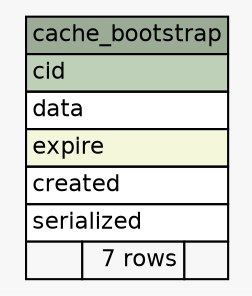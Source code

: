 // dot 2.30.1 on Mac OS X 10.8.3
// SchemaSpy rev 590
digraph "cache_bootstrap" {
  graph [
    rankdir="RL"
    bgcolor="#f7f7f7"
    nodesep="0.18"
    ranksep="0.46"
    fontname="Helvetica"
    fontsize="11"
  ];
  node [
    fontname="Helvetica"
    fontsize="11"
    shape="plaintext"
  ];
  edge [
    arrowsize="0.8"
  ];
  "cache_bootstrap" [
    label=<
    <TABLE BORDER="0" CELLBORDER="1" CELLSPACING="0" BGCOLOR="#ffffff">
      <TR><TD COLSPAN="3" BGCOLOR="#9bab96" ALIGN="CENTER">cache_bootstrap</TD></TR>
      <TR><TD PORT="cid" COLSPAN="3" BGCOLOR="#bed1b8" ALIGN="LEFT">cid</TD></TR>
      <TR><TD PORT="data" COLSPAN="3" ALIGN="LEFT">data</TD></TR>
      <TR><TD PORT="expire" COLSPAN="3" BGCOLOR="#f4f7da" ALIGN="LEFT">expire</TD></TR>
      <TR><TD PORT="created" COLSPAN="3" ALIGN="LEFT">created</TD></TR>
      <TR><TD PORT="serialized" COLSPAN="3" ALIGN="LEFT">serialized</TD></TR>
      <TR><TD ALIGN="LEFT" BGCOLOR="#f7f7f7">  </TD><TD ALIGN="RIGHT" BGCOLOR="#f7f7f7">7 rows</TD><TD ALIGN="RIGHT" BGCOLOR="#f7f7f7">  </TD></TR>
    </TABLE>>
    URL="tables/cache_bootstrap.html"
    tooltip="cache_bootstrap"
  ];
}

